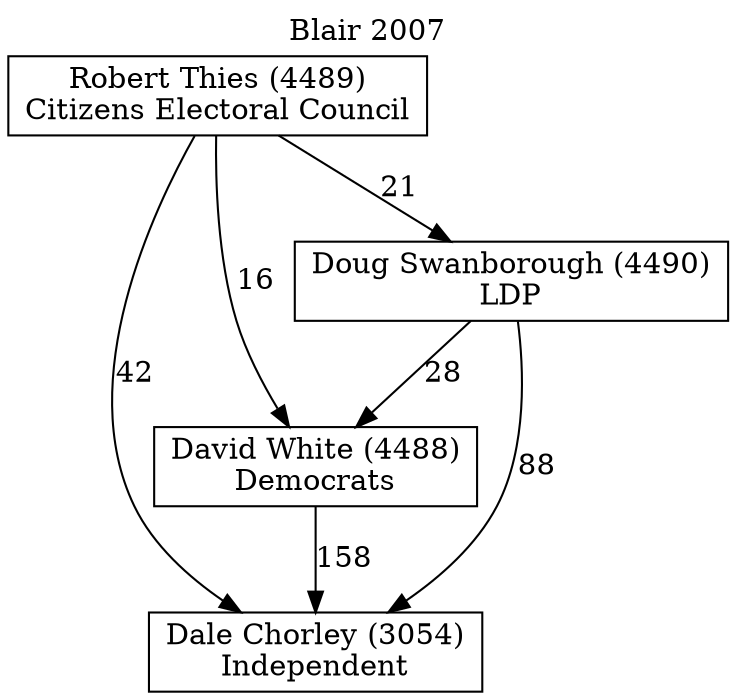 // House preference flow
digraph "Dale Chorley (3054)_Blair_2007" {
	graph [label="Blair 2007" labelloc=t mclimit=10]
	node [shape=box]
	"Dale Chorley (3054)" [label="Dale Chorley (3054)
Independent"]
	"David White (4488)" [label="David White (4488)
Democrats"]
	"Doug Swanborough (4490)" [label="Doug Swanborough (4490)
LDP"]
	"Robert Thies (4489)" [label="Robert Thies (4489)
Citizens Electoral Council"]
	"David White (4488)" -> "Dale Chorley (3054)" [label=158]
	"Doug Swanborough (4490)" -> "David White (4488)" [label=28]
	"Robert Thies (4489)" -> "Doug Swanborough (4490)" [label=21]
	"Doug Swanborough (4490)" -> "Dale Chorley (3054)" [label=88]
	"Robert Thies (4489)" -> "Dale Chorley (3054)" [label=42]
	"Robert Thies (4489)" -> "David White (4488)" [label=16]
}
